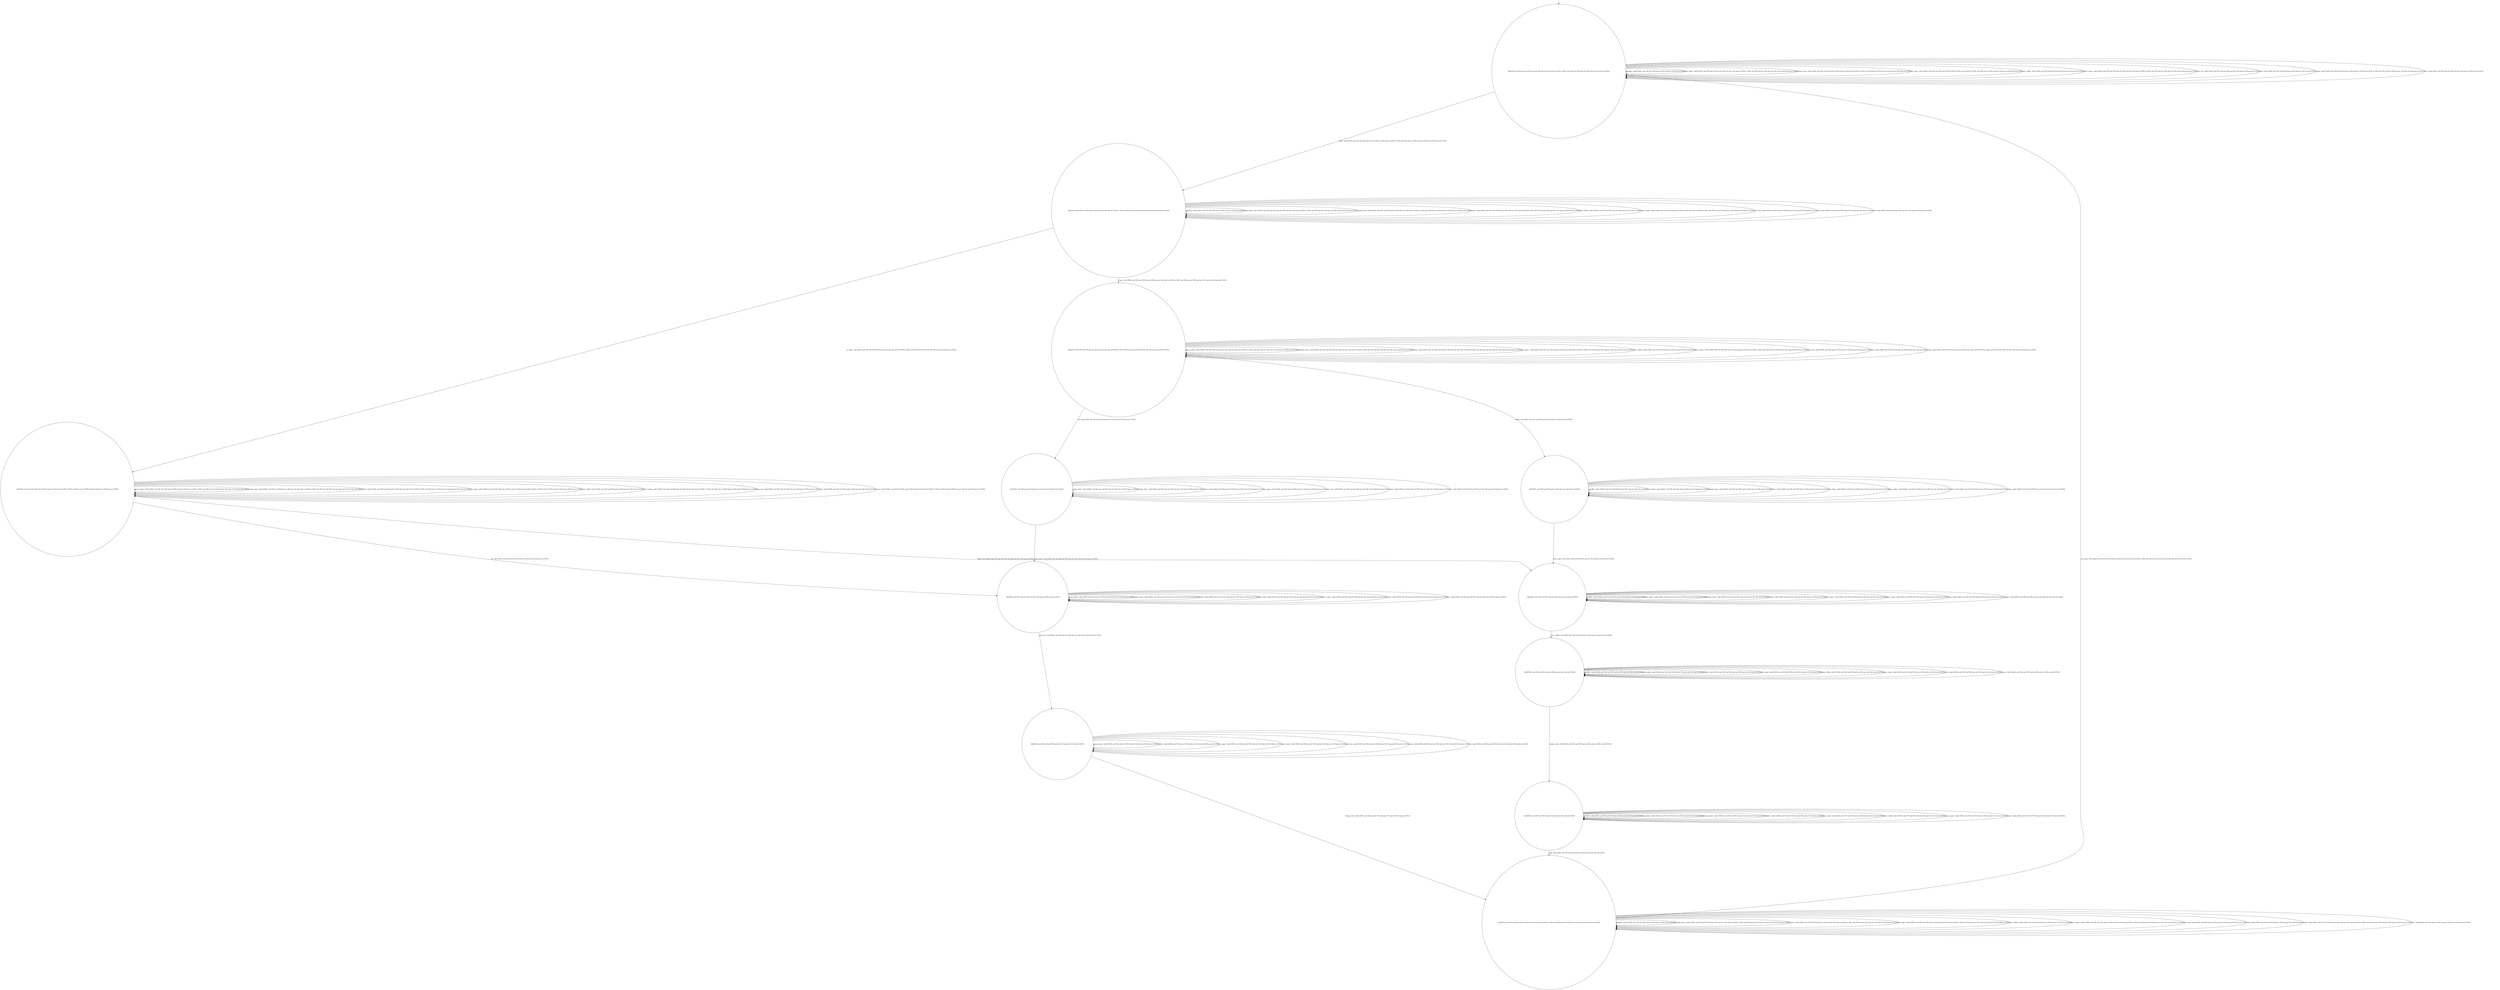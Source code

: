 digraph g {
	edge [lblstyle="above, sloped"];
	s0 [shape="circle" label="0@[((DOL and TEA and not TON and not CAP and not EUR and not COF) or (DOL and COF and TON and not TEA and not CAP and not EUR))]"];
	s1 [shape="circle" label="1@[((DOL and COF and TON and not TEA and not CAP and not EUR) or (DOL and TEA and not TON and not CAP and not EUR and not COF))]"];
	s2 [shape="circle" label="2@[((DOL and COF and TON and not TEA and not CAP and not EUR) or (DOL and TEA and not TON and not CAP and not EUR and not COF))]"];
	s3 [shape="circle" label="3@[((DOL and COF and TON and not TEA and not CAP and not EUR) or (DOL and TEA and not TON and not CAP and not EUR and not COF))]"];
	s4 [shape="circle" label="4@[((DOL and TEA and not TON and not CAP and not EUR and not COF))]"];
	s5 [shape="circle" label="5@[((DOL and TEA and not TON and not CAP and not EUR and not COF))]"];
	s6 [shape="circle" label="6@[((DOL and TEA and not TON and not CAP and not EUR and not COF))]"];
	s7 [shape="circle" label="7@[((DOL and COF and TON and not TEA and not CAP and not EUR) or (DOL and TEA and not TON and not CAP and not EUR and not COF))]"];
	s8 [shape="circle" label="8@[((DOL and COF and TON and not TEA and not CAP and not EUR))]"];
	s9 [shape="circle" label="9@[((DOL and COF and TON and not TEA and not CAP and not EUR))]"];
	s10 [shape="circle" label="10@[((DOL and COF and TON and not TEA and not CAP and not EUR))]"];
	s11 [shape="circle" label="11@[((DOL and COF and TON and not TEA and not CAP and not EUR))]"];
	s0 -> s0 [label="coffee / nok() [((DOL and COF and TON and not TEA and not CAP and not EUR))]"];
	s0 -> s0 [label="cup_taken / nok() [((DOL and COF and TON and not TEA and not CAP and not EUR) or (DOL and TEA and not TON and not CAP and not EUR and not COF))]"];
	s0 -> s0 [label="display_done / nok() [((DOL and COF and TON and not TEA and not CAP and not EUR) or (DOL and TEA and not TON and not CAP and not EUR and not COF))]"];
	s0 -> s1 [label="dollar / ok() [((DOL and COF and TON and not TEA and not CAP and not EUR) or (DOL and TEA and not TON and not CAP and not EUR and not COF))]"];
	s0 -> s0 [label="no_sugar / nok() [((DOL and COF and TON and not TEA and not CAP and not EUR) or (DOL and TEA and not TON and not CAP and not EUR and not COF))]"];
	s0 -> s0 [label="pour_coffee / nok() [((DOL and COF and TON and not TEA and not CAP and not EUR))]"];
	s0 -> s0 [label="pour_sugar / nok() [((DOL and COF and TON and not TEA and not CAP and not EUR) or (DOL and TEA and not TON and not CAP and not EUR and not COF))]"];
	s0 -> s0 [label="pour_tea / nok() [((DOL and TEA and not TON and not CAP and not EUR and not COF))]"];
	s0 -> s0 [label="ring / nok() [((DOL and COF and TON and not TEA and not CAP and not EUR))]"];
	s0 -> s0 [label="sugar / nok() [((DOL and COF and TON and not TEA and not CAP and not EUR) or (DOL and TEA and not TON and not CAP and not EUR and not COF))]"];
	s0 -> s0 [label="tea / nok() [((DOL and TEA and not TON and not CAP and not EUR and not COF))]"];
	s1 -> s1 [label="coffee / nok() [((DOL and COF and TON and not TEA and not CAP and not EUR))]"];
	s1 -> s1 [label="cup_taken / nok() [((DOL and COF and TON and not TEA and not CAP and not EUR) or (DOL and TEA and not TON and not CAP and not EUR and not COF))]"];
	s1 -> s1 [label="display_done / nok() [((DOL and COF and TON and not TEA and not CAP and not EUR) or (DOL and TEA and not TON and not CAP and not EUR and not COF))]"];
	s1 -> s1 [label="dollar / nok() [((DOL and COF and TON and not TEA and not CAP and not EUR) or (DOL and TEA and not TON and not CAP and not EUR and not COF))]"];
	s1 -> s2 [label="no_sugar / ok() [((DOL and COF and TON and not TEA and not CAP and not EUR) or (DOL and TEA and not TON and not CAP and not EUR and not COF))]"];
	s1 -> s1 [label="pour_coffee / nok() [((DOL and COF and TON and not TEA and not CAP and not EUR))]"];
	s1 -> s1 [label="pour_sugar / nok() [((DOL and COF and TON and not TEA and not CAP and not EUR) or (DOL and TEA and not TON and not CAP and not EUR and not COF))]"];
	s1 -> s1 [label="pour_tea / nok() [((DOL and TEA and not TON and not CAP and not EUR and not COF))]"];
	s1 -> s1 [label="ring / nok() [((DOL and COF and TON and not TEA and not CAP and not EUR))]"];
	s1 -> s3 [label="sugar / ok() [((DOL and COF and TON and not TEA and not CAP and not EUR) or (DOL and TEA and not TON and not CAP and not EUR and not COF))]"];
	s1 -> s1 [label="tea / nok() [((DOL and TEA and not TON and not CAP and not EUR and not COF))]"];
	s2 -> s9 [label="coffee / ok() [((DOL and COF and TON and not TEA and not CAP and not EUR))]"];
	s2 -> s2 [label="cup_taken / nok() [((DOL and COF and TON and not TEA and not CAP and not EUR) or (DOL and TEA and not TON and not CAP and not EUR and not COF))]"];
	s2 -> s2 [label="display_done / nok() [((DOL and COF and TON and not TEA and not CAP and not EUR) or (DOL and TEA and not TON and not CAP and not EUR and not COF))]"];
	s2 -> s2 [label="dollar / nok() [((DOL and COF and TON and not TEA and not CAP and not EUR) or (DOL and TEA and not TON and not CAP and not EUR and not COF))]"];
	s2 -> s2 [label="no_sugar / nok() [((DOL and COF and TON and not TEA and not CAP and not EUR) or (DOL and TEA and not TON and not CAP and not EUR and not COF))]"];
	s2 -> s2 [label="pour_coffee / nok() [((DOL and COF and TON and not TEA and not CAP and not EUR))]"];
	s2 -> s2 [label="pour_sugar / nok() [((DOL and COF and TON and not TEA and not CAP and not EUR) or (DOL and TEA and not TON and not CAP and not EUR and not COF))]"];
	s2 -> s2 [label="pour_tea / nok() [((DOL and TEA and not TON and not CAP and not EUR and not COF))]"];
	s2 -> s2 [label="ring / nok() [((DOL and COF and TON and not TEA and not CAP and not EUR))]"];
	s2 -> s2 [label="sugar / void() [((DOL and COF and TON and not TEA and not CAP and not EUR) or (DOL and TEA and not TON and not CAP and not EUR and not COF))]"];
	s2 -> s5 [label="tea / ok() [((DOL and TEA and not TON and not CAP and not EUR and not COF))]"];
	s3 -> s8 [label="coffee / ok() [((DOL and COF and TON and not TEA and not CAP and not EUR))]"];
	s3 -> s3 [label="cup_taken / nok() [((DOL and COF and TON and not TEA and not CAP and not EUR) or (DOL and TEA and not TON and not CAP and not EUR and not COF))]"];
	s3 -> s3 [label="display_done / nok() [((DOL and COF and TON and not TEA and not CAP and not EUR) or (DOL and TEA and not TON and not CAP and not EUR and not COF))]"];
	s3 -> s3 [label="dollar / nok() [((DOL and COF and TON and not TEA and not CAP and not EUR) or (DOL and TEA and not TON and not CAP and not EUR and not COF))]"];
	s3 -> s3 [label="no_sugar / void() [((DOL and COF and TON and not TEA and not CAP and not EUR) or (DOL and TEA and not TON and not CAP and not EUR and not COF))]"];
	s3 -> s3 [label="pour_coffee / nok() [((DOL and COF and TON and not TEA and not CAP and not EUR))]"];
	s3 -> s3 [label="pour_sugar / nok() [((DOL and COF and TON and not TEA and not CAP and not EUR) or (DOL and TEA and not TON and not CAP and not EUR and not COF))]"];
	s3 -> s3 [label="pour_tea / nok() [((DOL and TEA and not TON and not CAP and not EUR and not COF))]"];
	s3 -> s3 [label="ring / nok() [((DOL and COF and TON and not TEA and not CAP and not EUR))]"];
	s3 -> s3 [label="sugar / nok() [((DOL and COF and TON and not TEA and not CAP and not EUR) or (DOL and TEA and not TON and not CAP and not EUR and not COF))]"];
	s3 -> s4 [label="tea / ok() [((DOL and TEA and not TON and not CAP and not EUR and not COF))]"];
	s4 -> s4 [label="cup_taken / nok() [((DOL and TEA and not TON and not CAP and not EUR and not COF))]"];
	s4 -> s4 [label="display_done / nok() [((DOL and TEA and not TON and not CAP and not EUR and not COF))]"];
	s4 -> s4 [label="dollar / nok() [((DOL and TEA and not TON and not CAP and not EUR and not COF))]"];
	s4 -> s4 [label="no_sugar / nok() [((DOL and TEA and not TON and not CAP and not EUR and not COF))]"];
	s4 -> s5 [label="pour_sugar / ok() [((DOL and TEA and not TON and not CAP and not EUR and not COF))]"];
	s4 -> s4 [label="pour_tea / nok() [((DOL and TEA and not TON and not CAP and not EUR and not COF))]"];
	s4 -> s4 [label="sugar / nok() [((DOL and TEA and not TON and not CAP and not EUR and not COF))]"];
	s4 -> s4 [label="tea / nok() [((DOL and TEA and not TON and not CAP and not EUR and not COF))]"];
	s5 -> s5 [label="cup_taken / nok() [((DOL and TEA and not TON and not CAP and not EUR and not COF))]"];
	s5 -> s5 [label="display_done / nok() [((DOL and TEA and not TON and not CAP and not EUR and not COF))]"];
	s5 -> s5 [label="dollar / nok() [((DOL and TEA and not TON and not CAP and not EUR and not COF))]"];
	s5 -> s5 [label="no_sugar / nok() [((DOL and TEA and not TON and not CAP and not EUR and not COF))]"];
	s5 -> s5 [label="pour_sugar / nok() [((DOL and TEA and not TON and not CAP and not EUR and not COF))]"];
	s5 -> s6 [label="pour_tea / ok() [((DOL and TEA and not TON and not CAP and not EUR and not COF))]"];
	s5 -> s5 [label="sugar / nok() [((DOL and TEA and not TON and not CAP and not EUR and not COF))]"];
	s5 -> s5 [label="tea / nok() [((DOL and TEA and not TON and not CAP and not EUR and not COF))]"];
	s6 -> s6 [label="cup_taken / nok() [((DOL and TEA and not TON and not CAP and not EUR and not COF))]"];
	s6 -> s7 [label="display_done / ok() [((DOL and TEA and not TON and not CAP and not EUR and not COF))]"];
	s6 -> s6 [label="dollar / nok() [((DOL and TEA and not TON and not CAP and not EUR and not COF))]"];
	s6 -> s6 [label="no_sugar / nok() [((DOL and TEA and not TON and not CAP and not EUR and not COF))]"];
	s6 -> s6 [label="pour_sugar / nok() [((DOL and TEA and not TON and not CAP and not EUR and not COF))]"];
	s6 -> s6 [label="pour_tea / nok() [((DOL and TEA and not TON and not CAP and not EUR and not COF))]"];
	s6 -> s6 [label="sugar / nok() [((DOL and TEA and not TON and not CAP and not EUR and not COF))]"];
	s6 -> s6 [label="tea / nok() [((DOL and TEA and not TON and not CAP and not EUR and not COF))]"];
	s7 -> s7 [label="coffee / nok() [((DOL and COF and TON and not TEA and not CAP and not EUR))]"];
	s7 -> s0 [label="cup_taken / ok() [((DOL and COF and TON and not TEA and not CAP and not EUR) or (DOL and TEA and not TON and not CAP and not EUR and not COF))]"];
	s7 -> s7 [label="display_done / nok() [((DOL and COF and TON and not TEA and not CAP and not EUR) or (DOL and TEA and not TON and not CAP and not EUR and not COF))]"];
	s7 -> s7 [label="dollar / nok() [((DOL and COF and TON and not TEA and not CAP and not EUR) or (DOL and TEA and not TON and not CAP and not EUR and not COF))]"];
	s7 -> s7 [label="no_sugar / nok() [((DOL and COF and TON and not TEA and not CAP and not EUR) or (DOL and TEA and not TON and not CAP and not EUR and not COF))]"];
	s7 -> s7 [label="pour_coffee / nok() [((DOL and COF and TON and not TEA and not CAP and not EUR))]"];
	s7 -> s7 [label="pour_sugar / nok() [((DOL and COF and TON and not TEA and not CAP and not EUR) or (DOL and TEA and not TON and not CAP and not EUR and not COF))]"];
	s7 -> s7 [label="pour_tea / nok() [((DOL and TEA and not TON and not CAP and not EUR and not COF))]"];
	s7 -> s7 [label="ring / nok() [((DOL and COF and TON and not TEA and not CAP and not EUR))]"];
	s7 -> s7 [label="sugar / nok() [((DOL and COF and TON and not TEA and not CAP and not EUR) or (DOL and TEA and not TON and not CAP and not EUR and not COF))]"];
	s7 -> s7 [label="tea / nok() [((DOL and TEA and not TON and not CAP and not EUR and not COF))]"];
	s8 -> s8 [label="coffee / nok() [((DOL and COF and TON and not TEA and not CAP and not EUR))]"];
	s8 -> s8 [label="cup_taken / nok() [((DOL and COF and TON and not TEA and not CAP and not EUR))]"];
	s8 -> s8 [label="display_done / nok() [((DOL and COF and TON and not TEA and not CAP and not EUR))]"];
	s8 -> s8 [label="dollar / nok() [((DOL and COF and TON and not TEA and not CAP and not EUR))]"];
	s8 -> s8 [label="no_sugar / nok() [((DOL and COF and TON and not TEA and not CAP and not EUR))]"];
	s8 -> s8 [label="pour_coffee / nok() [((DOL and COF and TON and not TEA and not CAP and not EUR))]"];
	s8 -> s9 [label="pour_sugar / ok() [((DOL and COF and TON and not TEA and not CAP and not EUR))]"];
	s8 -> s8 [label="ring / nok() [((DOL and COF and TON and not TEA and not CAP and not EUR))]"];
	s8 -> s8 [label="sugar / nok() [((DOL and COF and TON and not TEA and not CAP and not EUR))]"];
	s9 -> s9 [label="coffee / nok() [((DOL and COF and TON and not TEA and not CAP and not EUR))]"];
	s9 -> s9 [label="cup_taken / nok() [((DOL and COF and TON and not TEA and not CAP and not EUR))]"];
	s9 -> s9 [label="display_done / nok() [((DOL and COF and TON and not TEA and not CAP and not EUR))]"];
	s9 -> s9 [label="dollar / nok() [((DOL and COF and TON and not TEA and not CAP and not EUR))]"];
	s9 -> s9 [label="no_sugar / nok() [((DOL and COF and TON and not TEA and not CAP and not EUR))]"];
	s9 -> s10 [label="pour_coffee / ok() [((DOL and COF and TON and not TEA and not CAP and not EUR))]"];
	s9 -> s9 [label="pour_sugar / nok() [((DOL and COF and TON and not TEA and not CAP and not EUR))]"];
	s9 -> s9 [label="ring / nok() [((DOL and COF and TON and not TEA and not CAP and not EUR))]"];
	s9 -> s9 [label="sugar / nok() [((DOL and COF and TON and not TEA and not CAP and not EUR))]"];
	s10 -> s10 [label="coffee / nok() [((DOL and COF and TON and not TEA and not CAP and not EUR))]"];
	s10 -> s10 [label="cup_taken / nok() [((DOL and COF and TON and not TEA and not CAP and not EUR))]"];
	s10 -> s11 [label="display_done / ok() [((DOL and COF and TON and not TEA and not CAP and not EUR))]"];
	s10 -> s10 [label="dollar / nok() [((DOL and COF and TON and not TEA and not CAP and not EUR))]"];
	s10 -> s10 [label="no_sugar / nok() [((DOL and COF and TON and not TEA and not CAP and not EUR))]"];
	s10 -> s10 [label="pour_coffee / nok() [((DOL and COF and TON and not TEA and not CAP and not EUR))]"];
	s10 -> s10 [label="pour_sugar / nok() [((DOL and COF and TON and not TEA and not CAP and not EUR))]"];
	s10 -> s10 [label="ring / nok() [((DOL and COF and TON and not TEA and not CAP and not EUR))]"];
	s10 -> s10 [label="sugar / nok() [((DOL and COF and TON and not TEA and not CAP and not EUR))]"];
	s11 -> s11 [label="coffee / nok() [((DOL and COF and TON and not TEA and not CAP and not EUR))]"];
	s11 -> s11 [label="cup_taken / nok() [((DOL and COF and TON and not TEA and not CAP and not EUR))]"];
	s11 -> s11 [label="display_done / nok() [((DOL and COF and TON and not TEA and not CAP and not EUR))]"];
	s11 -> s11 [label="dollar / nok() [((DOL and COF and TON and not TEA and not CAP and not EUR))]"];
	s11 -> s11 [label="no_sugar / nok() [((DOL and COF and TON and not TEA and not CAP and not EUR))]"];
	s11 -> s11 [label="pour_coffee / nok() [((DOL and COF and TON and not TEA and not CAP and not EUR))]"];
	s11 -> s11 [label="pour_sugar / nok() [((DOL and COF and TON and not TEA and not CAP and not EUR))]"];
	s11 -> s7 [label="ring / ok() [((DOL and COF and TON and not TEA and not CAP and not EUR))]"];
	s11 -> s11 [label="sugar / nok() [((DOL and COF and TON and not TEA and not CAP and not EUR))]"];
	__start0 [label="" shape="none" width="0" height="0"];
	__start0 -> s0;
}